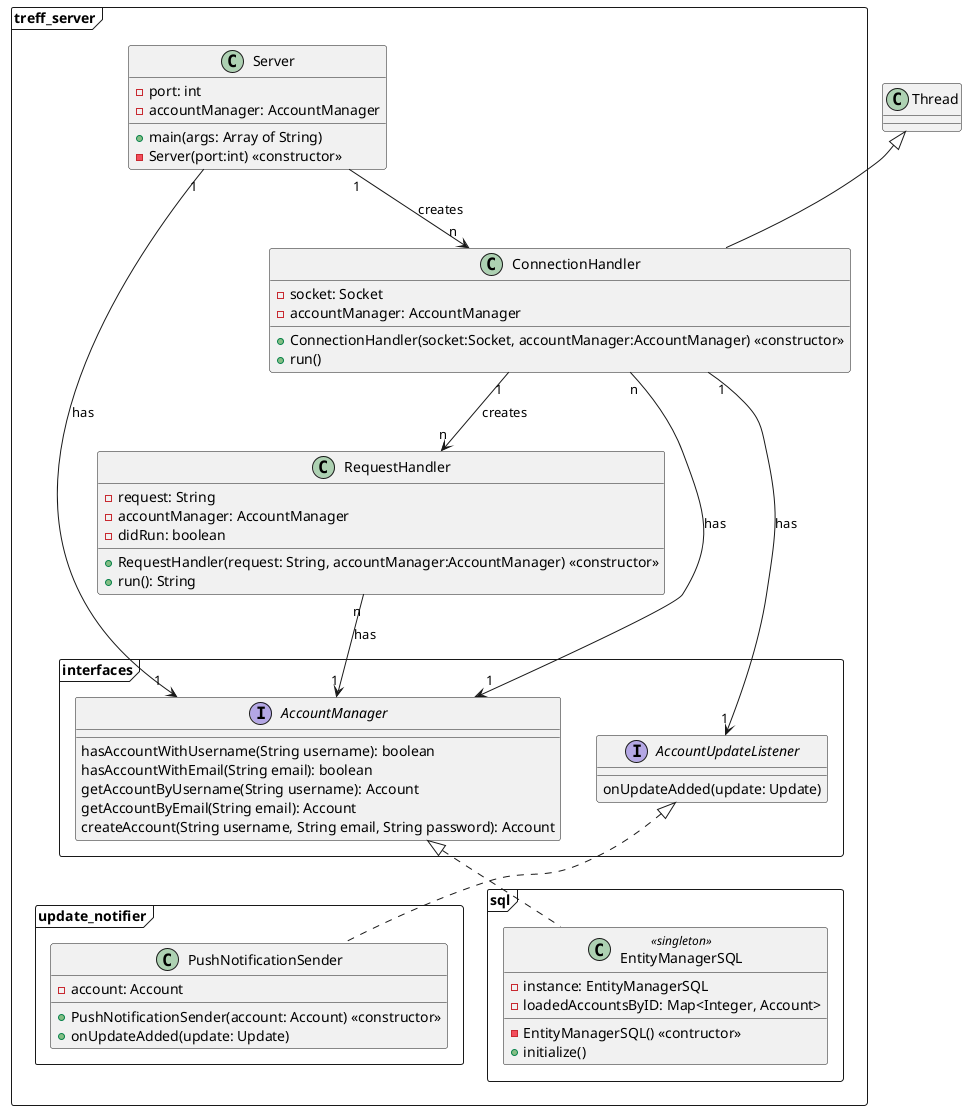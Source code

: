 @startuml

class Thread {
}

package treff_server <<Frame>> {
    class Server {
        -port: int
        -accountManager: AccountManager

        +main(args: Array of String)
        -Server(port:int) <<constructor>>
    }

    class ConnectionHandler {
        -socket: Socket
        -accountManager: AccountManager

        +ConnectionHandler(socket:Socket, accountManager:AccountManager) <<constructor>>
        +run()
    }

    class RequestHandler {
        -request: String
        -accountManager: AccountManager
        -didRun: boolean

        +RequestHandler(request: String, accountManager:AccountManager) <<constructor>>
        +run(): String
    }

    package update_notifier <<Frame>> {
        class PushNotificationSender {
            -account: Account

            +PushNotificationSender(account: Account) <<constructor>>
            +onUpdateAdded(update: Update)
        }
    }

    package interfaces <<Frame>> {
        interface AccountManager {
            hasAccountWithUsername(String username): boolean
            hasAccountWithEmail(String email): boolean
            getAccountByUsername(String username): Account
            getAccountByEmail(String email): Account
            createAccount(String username, String email, String password): Account
        }

        interface AccountUpdateListener{
            onUpdateAdded(update: Update)
        }
    }

    package sql <<Frame>> {
        class EntityManagerSQL <<singleton>>{
            -instance: EntityManagerSQL
            -loadedAccountsByID: Map<Integer, Account>

            -EntityManagerSQL() <<contructor>>
            +initialize()
        }
    }

    Thread <|-- ConnectionHandler
    AccountManager <|.. EntityManagerSQL
    AccountUpdateListener <|.. PushNotificationSender
    Server "1" --> "n" ConnectionHandler : creates
    ConnectionHandler "1" --> "n" RequestHandler : creates
    Server "1" --> "1" AccountManager : has
    ConnectionHandler "n" --> "1" AccountManager : has
    RequestHandler "n" --> "1" AccountManager : has
    ConnectionHandler "1" -> "1" AccountUpdateListener : has
}
@enduml
